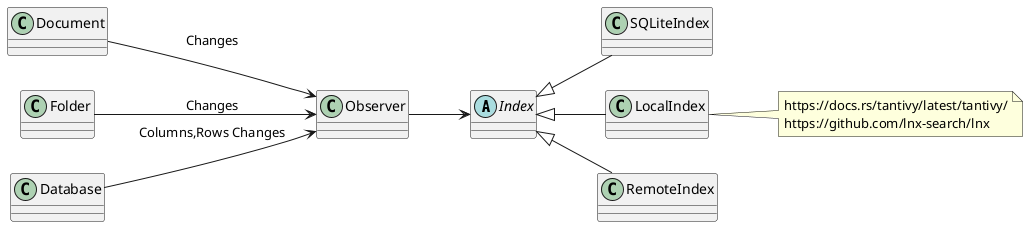 @startuml
left to right direction
'skinparam linetype polyline

abstract class Index

Document --> Observer: Changes
Folder --> Observer: Changes
Database --> Observer: Columns,Rows Changes

Observer --> Index

Index <|-- SQLiteIndex
Index <|-- LocalIndex
note right
https://docs.rs/tantivy/latest/tantivy/
https://github.com/lnx-search/lnx
end note
Index <|-- RemoteIndex
@enduml